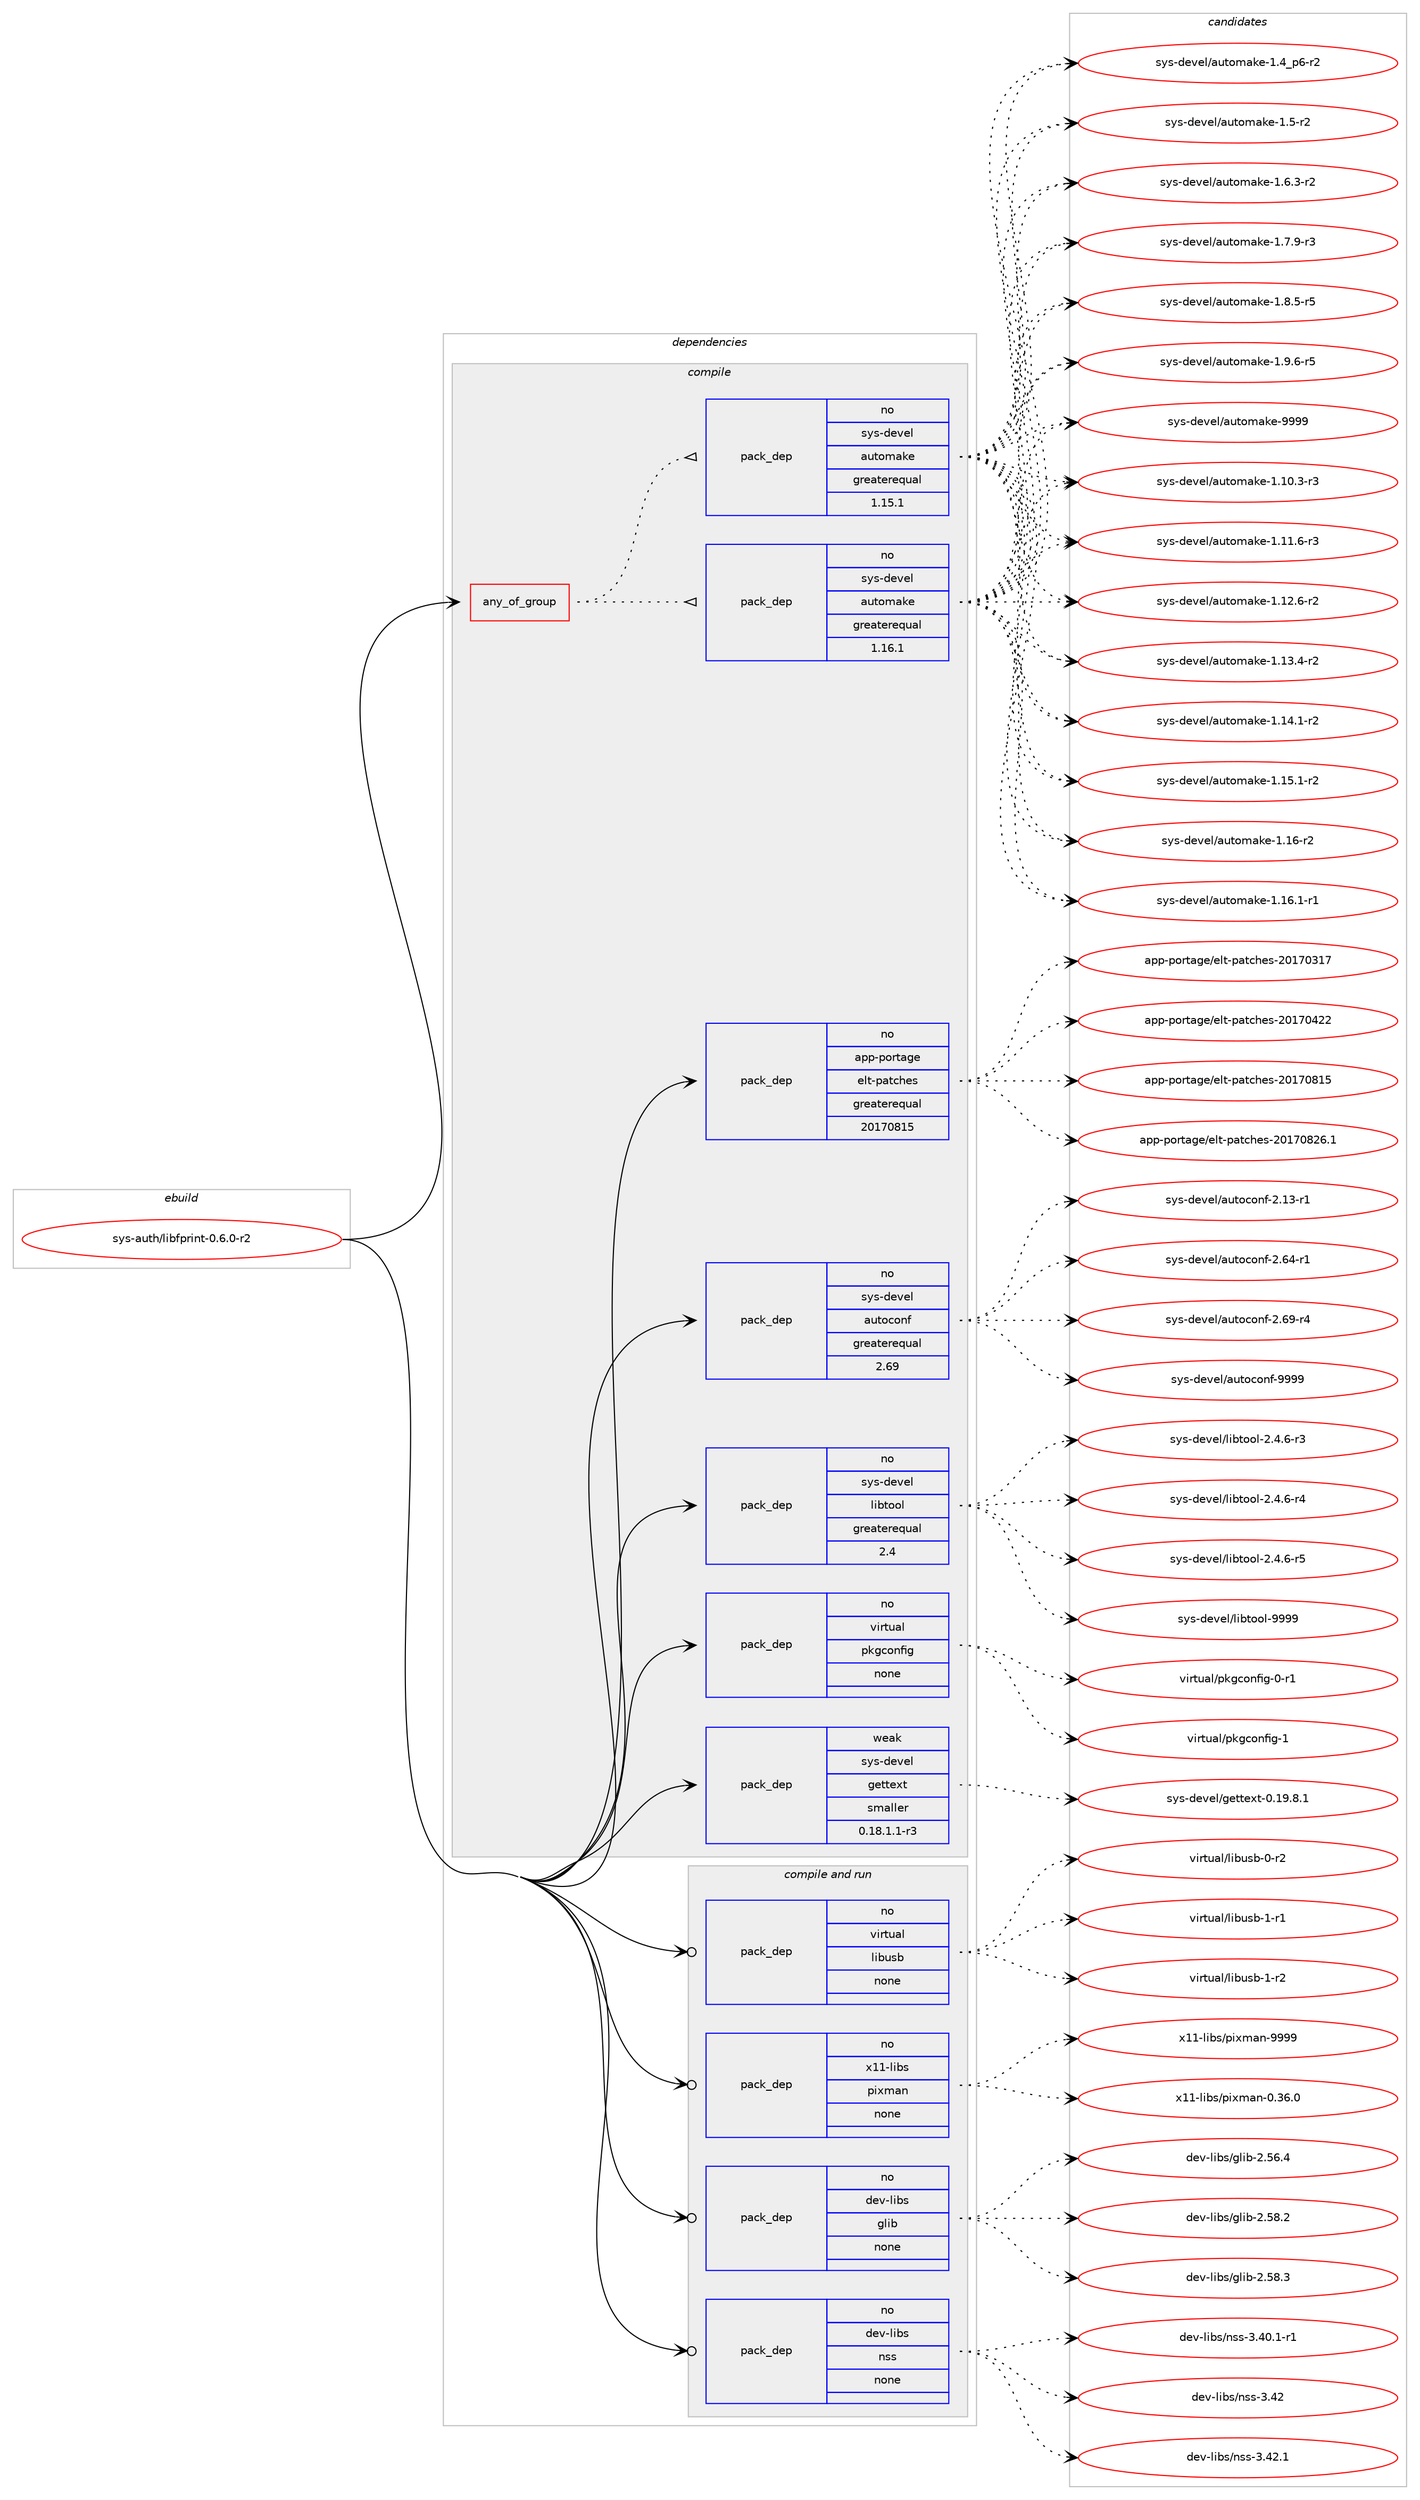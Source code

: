 digraph prolog {

# *************
# Graph options
# *************

newrank=true;
concentrate=true;
compound=true;
graph [rankdir=LR,fontname=Helvetica,fontsize=10,ranksep=1.5];#, ranksep=2.5, nodesep=0.2];
edge  [arrowhead=vee];
node  [fontname=Helvetica,fontsize=10];

# **********
# The ebuild
# **********

subgraph cluster_leftcol {
color=gray;
rank=same;
label=<<i>ebuild</i>>;
id [label="sys-auth/libfprint-0.6.0-r2", color=red, width=4, href="../sys-auth/libfprint-0.6.0-r2.svg"];
}

# ****************
# The dependencies
# ****************

subgraph cluster_midcol {
color=gray;
label=<<i>dependencies</i>>;
subgraph cluster_compile {
fillcolor="#eeeeee";
style=filled;
label=<<i>compile</i>>;
subgraph any27218 {
dependency1717128 [label=<<TABLE BORDER="0" CELLBORDER="1" CELLSPACING="0" CELLPADDING="4"><TR><TD CELLPADDING="10">any_of_group</TD></TR></TABLE>>, shape=none, color=red];subgraph pack1231302 {
dependency1717129 [label=<<TABLE BORDER="0" CELLBORDER="1" CELLSPACING="0" CELLPADDING="4" WIDTH="220"><TR><TD ROWSPAN="6" CELLPADDING="30">pack_dep</TD></TR><TR><TD WIDTH="110">no</TD></TR><TR><TD>sys-devel</TD></TR><TR><TD>automake</TD></TR><TR><TD>greaterequal</TD></TR><TR><TD>1.16.1</TD></TR></TABLE>>, shape=none, color=blue];
}
dependency1717128:e -> dependency1717129:w [weight=20,style="dotted",arrowhead="oinv"];
subgraph pack1231303 {
dependency1717130 [label=<<TABLE BORDER="0" CELLBORDER="1" CELLSPACING="0" CELLPADDING="4" WIDTH="220"><TR><TD ROWSPAN="6" CELLPADDING="30">pack_dep</TD></TR><TR><TD WIDTH="110">no</TD></TR><TR><TD>sys-devel</TD></TR><TR><TD>automake</TD></TR><TR><TD>greaterequal</TD></TR><TR><TD>1.15.1</TD></TR></TABLE>>, shape=none, color=blue];
}
dependency1717128:e -> dependency1717130:w [weight=20,style="dotted",arrowhead="oinv"];
}
id:e -> dependency1717128:w [weight=20,style="solid",arrowhead="vee"];
subgraph pack1231304 {
dependency1717131 [label=<<TABLE BORDER="0" CELLBORDER="1" CELLSPACING="0" CELLPADDING="4" WIDTH="220"><TR><TD ROWSPAN="6" CELLPADDING="30">pack_dep</TD></TR><TR><TD WIDTH="110">no</TD></TR><TR><TD>app-portage</TD></TR><TR><TD>elt-patches</TD></TR><TR><TD>greaterequal</TD></TR><TR><TD>20170815</TD></TR></TABLE>>, shape=none, color=blue];
}
id:e -> dependency1717131:w [weight=20,style="solid",arrowhead="vee"];
subgraph pack1231305 {
dependency1717132 [label=<<TABLE BORDER="0" CELLBORDER="1" CELLSPACING="0" CELLPADDING="4" WIDTH="220"><TR><TD ROWSPAN="6" CELLPADDING="30">pack_dep</TD></TR><TR><TD WIDTH="110">no</TD></TR><TR><TD>sys-devel</TD></TR><TR><TD>autoconf</TD></TR><TR><TD>greaterequal</TD></TR><TR><TD>2.69</TD></TR></TABLE>>, shape=none, color=blue];
}
id:e -> dependency1717132:w [weight=20,style="solid",arrowhead="vee"];
subgraph pack1231306 {
dependency1717133 [label=<<TABLE BORDER="0" CELLBORDER="1" CELLSPACING="0" CELLPADDING="4" WIDTH="220"><TR><TD ROWSPAN="6" CELLPADDING="30">pack_dep</TD></TR><TR><TD WIDTH="110">no</TD></TR><TR><TD>sys-devel</TD></TR><TR><TD>libtool</TD></TR><TR><TD>greaterequal</TD></TR><TR><TD>2.4</TD></TR></TABLE>>, shape=none, color=blue];
}
id:e -> dependency1717133:w [weight=20,style="solid",arrowhead="vee"];
subgraph pack1231307 {
dependency1717134 [label=<<TABLE BORDER="0" CELLBORDER="1" CELLSPACING="0" CELLPADDING="4" WIDTH="220"><TR><TD ROWSPAN="6" CELLPADDING="30">pack_dep</TD></TR><TR><TD WIDTH="110">no</TD></TR><TR><TD>virtual</TD></TR><TR><TD>pkgconfig</TD></TR><TR><TD>none</TD></TR><TR><TD></TD></TR></TABLE>>, shape=none, color=blue];
}
id:e -> dependency1717134:w [weight=20,style="solid",arrowhead="vee"];
subgraph pack1231308 {
dependency1717135 [label=<<TABLE BORDER="0" CELLBORDER="1" CELLSPACING="0" CELLPADDING="4" WIDTH="220"><TR><TD ROWSPAN="6" CELLPADDING="30">pack_dep</TD></TR><TR><TD WIDTH="110">weak</TD></TR><TR><TD>sys-devel</TD></TR><TR><TD>gettext</TD></TR><TR><TD>smaller</TD></TR><TR><TD>0.18.1.1-r3</TD></TR></TABLE>>, shape=none, color=blue];
}
id:e -> dependency1717135:w [weight=20,style="solid",arrowhead="vee"];
}
subgraph cluster_compileandrun {
fillcolor="#eeeeee";
style=filled;
label=<<i>compile and run</i>>;
subgraph pack1231309 {
dependency1717136 [label=<<TABLE BORDER="0" CELLBORDER="1" CELLSPACING="0" CELLPADDING="4" WIDTH="220"><TR><TD ROWSPAN="6" CELLPADDING="30">pack_dep</TD></TR><TR><TD WIDTH="110">no</TD></TR><TR><TD>dev-libs</TD></TR><TR><TD>glib</TD></TR><TR><TD>none</TD></TR><TR><TD></TD></TR></TABLE>>, shape=none, color=blue];
}
id:e -> dependency1717136:w [weight=20,style="solid",arrowhead="odotvee"];
subgraph pack1231310 {
dependency1717137 [label=<<TABLE BORDER="0" CELLBORDER="1" CELLSPACING="0" CELLPADDING="4" WIDTH="220"><TR><TD ROWSPAN="6" CELLPADDING="30">pack_dep</TD></TR><TR><TD WIDTH="110">no</TD></TR><TR><TD>dev-libs</TD></TR><TR><TD>nss</TD></TR><TR><TD>none</TD></TR><TR><TD></TD></TR></TABLE>>, shape=none, color=blue];
}
id:e -> dependency1717137:w [weight=20,style="solid",arrowhead="odotvee"];
subgraph pack1231311 {
dependency1717138 [label=<<TABLE BORDER="0" CELLBORDER="1" CELLSPACING="0" CELLPADDING="4" WIDTH="220"><TR><TD ROWSPAN="6" CELLPADDING="30">pack_dep</TD></TR><TR><TD WIDTH="110">no</TD></TR><TR><TD>virtual</TD></TR><TR><TD>libusb</TD></TR><TR><TD>none</TD></TR><TR><TD></TD></TR></TABLE>>, shape=none, color=blue];
}
id:e -> dependency1717138:w [weight=20,style="solid",arrowhead="odotvee"];
subgraph pack1231312 {
dependency1717139 [label=<<TABLE BORDER="0" CELLBORDER="1" CELLSPACING="0" CELLPADDING="4" WIDTH="220"><TR><TD ROWSPAN="6" CELLPADDING="30">pack_dep</TD></TR><TR><TD WIDTH="110">no</TD></TR><TR><TD>x11-libs</TD></TR><TR><TD>pixman</TD></TR><TR><TD>none</TD></TR><TR><TD></TD></TR></TABLE>>, shape=none, color=blue];
}
id:e -> dependency1717139:w [weight=20,style="solid",arrowhead="odotvee"];
}
subgraph cluster_run {
fillcolor="#eeeeee";
style=filled;
label=<<i>run</i>>;
}
}

# **************
# The candidates
# **************

subgraph cluster_choices {
rank=same;
color=gray;
label=<<i>candidates</i>>;

subgraph choice1231302 {
color=black;
nodesep=1;
choice11512111545100101118101108479711711611110997107101454946494846514511451 [label="sys-devel/automake-1.10.3-r3", color=red, width=4,href="../sys-devel/automake-1.10.3-r3.svg"];
choice11512111545100101118101108479711711611110997107101454946494946544511451 [label="sys-devel/automake-1.11.6-r3", color=red, width=4,href="../sys-devel/automake-1.11.6-r3.svg"];
choice11512111545100101118101108479711711611110997107101454946495046544511450 [label="sys-devel/automake-1.12.6-r2", color=red, width=4,href="../sys-devel/automake-1.12.6-r2.svg"];
choice11512111545100101118101108479711711611110997107101454946495146524511450 [label="sys-devel/automake-1.13.4-r2", color=red, width=4,href="../sys-devel/automake-1.13.4-r2.svg"];
choice11512111545100101118101108479711711611110997107101454946495246494511450 [label="sys-devel/automake-1.14.1-r2", color=red, width=4,href="../sys-devel/automake-1.14.1-r2.svg"];
choice11512111545100101118101108479711711611110997107101454946495346494511450 [label="sys-devel/automake-1.15.1-r2", color=red, width=4,href="../sys-devel/automake-1.15.1-r2.svg"];
choice1151211154510010111810110847971171161111099710710145494649544511450 [label="sys-devel/automake-1.16-r2", color=red, width=4,href="../sys-devel/automake-1.16-r2.svg"];
choice11512111545100101118101108479711711611110997107101454946495446494511449 [label="sys-devel/automake-1.16.1-r1", color=red, width=4,href="../sys-devel/automake-1.16.1-r1.svg"];
choice115121115451001011181011084797117116111109971071014549465295112544511450 [label="sys-devel/automake-1.4_p6-r2", color=red, width=4,href="../sys-devel/automake-1.4_p6-r2.svg"];
choice11512111545100101118101108479711711611110997107101454946534511450 [label="sys-devel/automake-1.5-r2", color=red, width=4,href="../sys-devel/automake-1.5-r2.svg"];
choice115121115451001011181011084797117116111109971071014549465446514511450 [label="sys-devel/automake-1.6.3-r2", color=red, width=4,href="../sys-devel/automake-1.6.3-r2.svg"];
choice115121115451001011181011084797117116111109971071014549465546574511451 [label="sys-devel/automake-1.7.9-r3", color=red, width=4,href="../sys-devel/automake-1.7.9-r3.svg"];
choice115121115451001011181011084797117116111109971071014549465646534511453 [label="sys-devel/automake-1.8.5-r5", color=red, width=4,href="../sys-devel/automake-1.8.5-r5.svg"];
choice115121115451001011181011084797117116111109971071014549465746544511453 [label="sys-devel/automake-1.9.6-r5", color=red, width=4,href="../sys-devel/automake-1.9.6-r5.svg"];
choice115121115451001011181011084797117116111109971071014557575757 [label="sys-devel/automake-9999", color=red, width=4,href="../sys-devel/automake-9999.svg"];
dependency1717129:e -> choice11512111545100101118101108479711711611110997107101454946494846514511451:w [style=dotted,weight="100"];
dependency1717129:e -> choice11512111545100101118101108479711711611110997107101454946494946544511451:w [style=dotted,weight="100"];
dependency1717129:e -> choice11512111545100101118101108479711711611110997107101454946495046544511450:w [style=dotted,weight="100"];
dependency1717129:e -> choice11512111545100101118101108479711711611110997107101454946495146524511450:w [style=dotted,weight="100"];
dependency1717129:e -> choice11512111545100101118101108479711711611110997107101454946495246494511450:w [style=dotted,weight="100"];
dependency1717129:e -> choice11512111545100101118101108479711711611110997107101454946495346494511450:w [style=dotted,weight="100"];
dependency1717129:e -> choice1151211154510010111810110847971171161111099710710145494649544511450:w [style=dotted,weight="100"];
dependency1717129:e -> choice11512111545100101118101108479711711611110997107101454946495446494511449:w [style=dotted,weight="100"];
dependency1717129:e -> choice115121115451001011181011084797117116111109971071014549465295112544511450:w [style=dotted,weight="100"];
dependency1717129:e -> choice11512111545100101118101108479711711611110997107101454946534511450:w [style=dotted,weight="100"];
dependency1717129:e -> choice115121115451001011181011084797117116111109971071014549465446514511450:w [style=dotted,weight="100"];
dependency1717129:e -> choice115121115451001011181011084797117116111109971071014549465546574511451:w [style=dotted,weight="100"];
dependency1717129:e -> choice115121115451001011181011084797117116111109971071014549465646534511453:w [style=dotted,weight="100"];
dependency1717129:e -> choice115121115451001011181011084797117116111109971071014549465746544511453:w [style=dotted,weight="100"];
dependency1717129:e -> choice115121115451001011181011084797117116111109971071014557575757:w [style=dotted,weight="100"];
}
subgraph choice1231303 {
color=black;
nodesep=1;
choice11512111545100101118101108479711711611110997107101454946494846514511451 [label="sys-devel/automake-1.10.3-r3", color=red, width=4,href="../sys-devel/automake-1.10.3-r3.svg"];
choice11512111545100101118101108479711711611110997107101454946494946544511451 [label="sys-devel/automake-1.11.6-r3", color=red, width=4,href="../sys-devel/automake-1.11.6-r3.svg"];
choice11512111545100101118101108479711711611110997107101454946495046544511450 [label="sys-devel/automake-1.12.6-r2", color=red, width=4,href="../sys-devel/automake-1.12.6-r2.svg"];
choice11512111545100101118101108479711711611110997107101454946495146524511450 [label="sys-devel/automake-1.13.4-r2", color=red, width=4,href="../sys-devel/automake-1.13.4-r2.svg"];
choice11512111545100101118101108479711711611110997107101454946495246494511450 [label="sys-devel/automake-1.14.1-r2", color=red, width=4,href="../sys-devel/automake-1.14.1-r2.svg"];
choice11512111545100101118101108479711711611110997107101454946495346494511450 [label="sys-devel/automake-1.15.1-r2", color=red, width=4,href="../sys-devel/automake-1.15.1-r2.svg"];
choice1151211154510010111810110847971171161111099710710145494649544511450 [label="sys-devel/automake-1.16-r2", color=red, width=4,href="../sys-devel/automake-1.16-r2.svg"];
choice11512111545100101118101108479711711611110997107101454946495446494511449 [label="sys-devel/automake-1.16.1-r1", color=red, width=4,href="../sys-devel/automake-1.16.1-r1.svg"];
choice115121115451001011181011084797117116111109971071014549465295112544511450 [label="sys-devel/automake-1.4_p6-r2", color=red, width=4,href="../sys-devel/automake-1.4_p6-r2.svg"];
choice11512111545100101118101108479711711611110997107101454946534511450 [label="sys-devel/automake-1.5-r2", color=red, width=4,href="../sys-devel/automake-1.5-r2.svg"];
choice115121115451001011181011084797117116111109971071014549465446514511450 [label="sys-devel/automake-1.6.3-r2", color=red, width=4,href="../sys-devel/automake-1.6.3-r2.svg"];
choice115121115451001011181011084797117116111109971071014549465546574511451 [label="sys-devel/automake-1.7.9-r3", color=red, width=4,href="../sys-devel/automake-1.7.9-r3.svg"];
choice115121115451001011181011084797117116111109971071014549465646534511453 [label="sys-devel/automake-1.8.5-r5", color=red, width=4,href="../sys-devel/automake-1.8.5-r5.svg"];
choice115121115451001011181011084797117116111109971071014549465746544511453 [label="sys-devel/automake-1.9.6-r5", color=red, width=4,href="../sys-devel/automake-1.9.6-r5.svg"];
choice115121115451001011181011084797117116111109971071014557575757 [label="sys-devel/automake-9999", color=red, width=4,href="../sys-devel/automake-9999.svg"];
dependency1717130:e -> choice11512111545100101118101108479711711611110997107101454946494846514511451:w [style=dotted,weight="100"];
dependency1717130:e -> choice11512111545100101118101108479711711611110997107101454946494946544511451:w [style=dotted,weight="100"];
dependency1717130:e -> choice11512111545100101118101108479711711611110997107101454946495046544511450:w [style=dotted,weight="100"];
dependency1717130:e -> choice11512111545100101118101108479711711611110997107101454946495146524511450:w [style=dotted,weight="100"];
dependency1717130:e -> choice11512111545100101118101108479711711611110997107101454946495246494511450:w [style=dotted,weight="100"];
dependency1717130:e -> choice11512111545100101118101108479711711611110997107101454946495346494511450:w [style=dotted,weight="100"];
dependency1717130:e -> choice1151211154510010111810110847971171161111099710710145494649544511450:w [style=dotted,weight="100"];
dependency1717130:e -> choice11512111545100101118101108479711711611110997107101454946495446494511449:w [style=dotted,weight="100"];
dependency1717130:e -> choice115121115451001011181011084797117116111109971071014549465295112544511450:w [style=dotted,weight="100"];
dependency1717130:e -> choice11512111545100101118101108479711711611110997107101454946534511450:w [style=dotted,weight="100"];
dependency1717130:e -> choice115121115451001011181011084797117116111109971071014549465446514511450:w [style=dotted,weight="100"];
dependency1717130:e -> choice115121115451001011181011084797117116111109971071014549465546574511451:w [style=dotted,weight="100"];
dependency1717130:e -> choice115121115451001011181011084797117116111109971071014549465646534511453:w [style=dotted,weight="100"];
dependency1717130:e -> choice115121115451001011181011084797117116111109971071014549465746544511453:w [style=dotted,weight="100"];
dependency1717130:e -> choice115121115451001011181011084797117116111109971071014557575757:w [style=dotted,weight="100"];
}
subgraph choice1231304 {
color=black;
nodesep=1;
choice97112112451121111141169710310147101108116451129711699104101115455048495548514955 [label="app-portage/elt-patches-20170317", color=red, width=4,href="../app-portage/elt-patches-20170317.svg"];
choice97112112451121111141169710310147101108116451129711699104101115455048495548525050 [label="app-portage/elt-patches-20170422", color=red, width=4,href="../app-portage/elt-patches-20170422.svg"];
choice97112112451121111141169710310147101108116451129711699104101115455048495548564953 [label="app-portage/elt-patches-20170815", color=red, width=4,href="../app-portage/elt-patches-20170815.svg"];
choice971121124511211111411697103101471011081164511297116991041011154550484955485650544649 [label="app-portage/elt-patches-20170826.1", color=red, width=4,href="../app-portage/elt-patches-20170826.1.svg"];
dependency1717131:e -> choice97112112451121111141169710310147101108116451129711699104101115455048495548514955:w [style=dotted,weight="100"];
dependency1717131:e -> choice97112112451121111141169710310147101108116451129711699104101115455048495548525050:w [style=dotted,weight="100"];
dependency1717131:e -> choice97112112451121111141169710310147101108116451129711699104101115455048495548564953:w [style=dotted,weight="100"];
dependency1717131:e -> choice971121124511211111411697103101471011081164511297116991041011154550484955485650544649:w [style=dotted,weight="100"];
}
subgraph choice1231305 {
color=black;
nodesep=1;
choice1151211154510010111810110847971171161119911111010245504649514511449 [label="sys-devel/autoconf-2.13-r1", color=red, width=4,href="../sys-devel/autoconf-2.13-r1.svg"];
choice1151211154510010111810110847971171161119911111010245504654524511449 [label="sys-devel/autoconf-2.64-r1", color=red, width=4,href="../sys-devel/autoconf-2.64-r1.svg"];
choice1151211154510010111810110847971171161119911111010245504654574511452 [label="sys-devel/autoconf-2.69-r4", color=red, width=4,href="../sys-devel/autoconf-2.69-r4.svg"];
choice115121115451001011181011084797117116111991111101024557575757 [label="sys-devel/autoconf-9999", color=red, width=4,href="../sys-devel/autoconf-9999.svg"];
dependency1717132:e -> choice1151211154510010111810110847971171161119911111010245504649514511449:w [style=dotted,weight="100"];
dependency1717132:e -> choice1151211154510010111810110847971171161119911111010245504654524511449:w [style=dotted,weight="100"];
dependency1717132:e -> choice1151211154510010111810110847971171161119911111010245504654574511452:w [style=dotted,weight="100"];
dependency1717132:e -> choice115121115451001011181011084797117116111991111101024557575757:w [style=dotted,weight="100"];
}
subgraph choice1231306 {
color=black;
nodesep=1;
choice1151211154510010111810110847108105981161111111084550465246544511451 [label="sys-devel/libtool-2.4.6-r3", color=red, width=4,href="../sys-devel/libtool-2.4.6-r3.svg"];
choice1151211154510010111810110847108105981161111111084550465246544511452 [label="sys-devel/libtool-2.4.6-r4", color=red, width=4,href="../sys-devel/libtool-2.4.6-r4.svg"];
choice1151211154510010111810110847108105981161111111084550465246544511453 [label="sys-devel/libtool-2.4.6-r5", color=red, width=4,href="../sys-devel/libtool-2.4.6-r5.svg"];
choice1151211154510010111810110847108105981161111111084557575757 [label="sys-devel/libtool-9999", color=red, width=4,href="../sys-devel/libtool-9999.svg"];
dependency1717133:e -> choice1151211154510010111810110847108105981161111111084550465246544511451:w [style=dotted,weight="100"];
dependency1717133:e -> choice1151211154510010111810110847108105981161111111084550465246544511452:w [style=dotted,weight="100"];
dependency1717133:e -> choice1151211154510010111810110847108105981161111111084550465246544511453:w [style=dotted,weight="100"];
dependency1717133:e -> choice1151211154510010111810110847108105981161111111084557575757:w [style=dotted,weight="100"];
}
subgraph choice1231307 {
color=black;
nodesep=1;
choice11810511411611797108471121071039911111010210510345484511449 [label="virtual/pkgconfig-0-r1", color=red, width=4,href="../virtual/pkgconfig-0-r1.svg"];
choice1181051141161179710847112107103991111101021051034549 [label="virtual/pkgconfig-1", color=red, width=4,href="../virtual/pkgconfig-1.svg"];
dependency1717134:e -> choice11810511411611797108471121071039911111010210510345484511449:w [style=dotted,weight="100"];
dependency1717134:e -> choice1181051141161179710847112107103991111101021051034549:w [style=dotted,weight="100"];
}
subgraph choice1231308 {
color=black;
nodesep=1;
choice1151211154510010111810110847103101116116101120116454846495746564649 [label="sys-devel/gettext-0.19.8.1", color=red, width=4,href="../sys-devel/gettext-0.19.8.1.svg"];
dependency1717135:e -> choice1151211154510010111810110847103101116116101120116454846495746564649:w [style=dotted,weight="100"];
}
subgraph choice1231309 {
color=black;
nodesep=1;
choice1001011184510810598115471031081059845504653544652 [label="dev-libs/glib-2.56.4", color=red, width=4,href="../dev-libs/glib-2.56.4.svg"];
choice1001011184510810598115471031081059845504653564650 [label="dev-libs/glib-2.58.2", color=red, width=4,href="../dev-libs/glib-2.58.2.svg"];
choice1001011184510810598115471031081059845504653564651 [label="dev-libs/glib-2.58.3", color=red, width=4,href="../dev-libs/glib-2.58.3.svg"];
dependency1717136:e -> choice1001011184510810598115471031081059845504653544652:w [style=dotted,weight="100"];
dependency1717136:e -> choice1001011184510810598115471031081059845504653564650:w [style=dotted,weight="100"];
dependency1717136:e -> choice1001011184510810598115471031081059845504653564651:w [style=dotted,weight="100"];
}
subgraph choice1231310 {
color=black;
nodesep=1;
choice100101118451081059811547110115115455146524846494511449 [label="dev-libs/nss-3.40.1-r1", color=red, width=4,href="../dev-libs/nss-3.40.1-r1.svg"];
choice1001011184510810598115471101151154551465250 [label="dev-libs/nss-3.42", color=red, width=4,href="../dev-libs/nss-3.42.svg"];
choice10010111845108105981154711011511545514652504649 [label="dev-libs/nss-3.42.1", color=red, width=4,href="../dev-libs/nss-3.42.1.svg"];
dependency1717137:e -> choice100101118451081059811547110115115455146524846494511449:w [style=dotted,weight="100"];
dependency1717137:e -> choice1001011184510810598115471101151154551465250:w [style=dotted,weight="100"];
dependency1717137:e -> choice10010111845108105981154711011511545514652504649:w [style=dotted,weight="100"];
}
subgraph choice1231311 {
color=black;
nodesep=1;
choice1181051141161179710847108105981171159845484511450 [label="virtual/libusb-0-r2", color=red, width=4,href="../virtual/libusb-0-r2.svg"];
choice1181051141161179710847108105981171159845494511449 [label="virtual/libusb-1-r1", color=red, width=4,href="../virtual/libusb-1-r1.svg"];
choice1181051141161179710847108105981171159845494511450 [label="virtual/libusb-1-r2", color=red, width=4,href="../virtual/libusb-1-r2.svg"];
dependency1717138:e -> choice1181051141161179710847108105981171159845484511450:w [style=dotted,weight="100"];
dependency1717138:e -> choice1181051141161179710847108105981171159845494511449:w [style=dotted,weight="100"];
dependency1717138:e -> choice1181051141161179710847108105981171159845494511450:w [style=dotted,weight="100"];
}
subgraph choice1231312 {
color=black;
nodesep=1;
choice12049494510810598115471121051201099711045484651544648 [label="x11-libs/pixman-0.36.0", color=red, width=4,href="../x11-libs/pixman-0.36.0.svg"];
choice1204949451081059811547112105120109971104557575757 [label="x11-libs/pixman-9999", color=red, width=4,href="../x11-libs/pixman-9999.svg"];
dependency1717139:e -> choice12049494510810598115471121051201099711045484651544648:w [style=dotted,weight="100"];
dependency1717139:e -> choice1204949451081059811547112105120109971104557575757:w [style=dotted,weight="100"];
}
}

}
